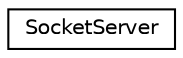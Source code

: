 digraph "Graphical Class Hierarchy"
{
 // LATEX_PDF_SIZE
  edge [fontname="Helvetica",fontsize="10",labelfontname="Helvetica",labelfontsize="10"];
  node [fontname="Helvetica",fontsize="10",shape=record];
  rankdir="LR";
  Node0 [label="SocketServer",height=0.2,width=0.4,color="black", fillcolor="white", style="filled",URL="$class_socket_server.html",tooltip="A socket server class that wraps asychronous and sychronous network operations"];
}
